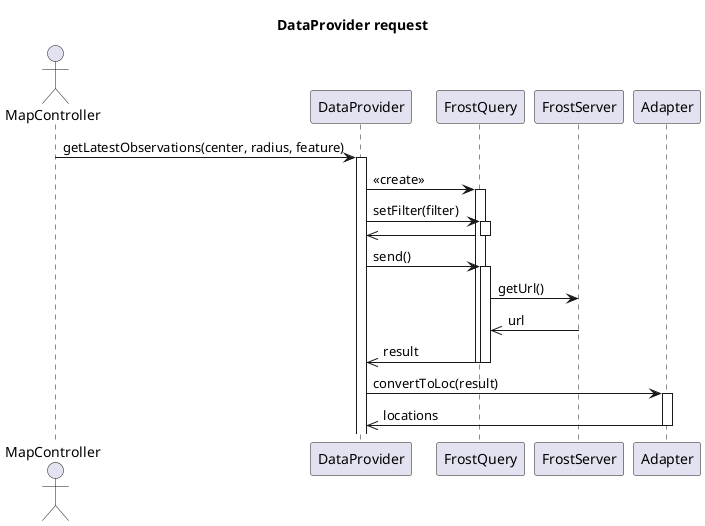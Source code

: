 @startuml FrostSeq

title DataProvider request

actor MapController
participant DataProvider
participant FrostQuery
participant FrostServer
participant Adapter


MapController -> DataProvider ++ : getLatestObservations(center, radius, feature)
DataProvider -> FrostQuery ++ : <<create>>
DataProvider -> FrostQuery ++ : setFilter(filter)
FrostQuery ->> DataProvider --

DataProvider -> FrostQuery ++ : send()
FrostQuery -> FrostServer : getUrl()
FrostServer ->> FrostQuery : url
FrostQuery ->> DataProvider -- : result
deactivate FrostQuery
DataProvider -> Adapter ++ : convertToLoc(result)
Adapter ->> DataProvider -- : locations 


@enduml